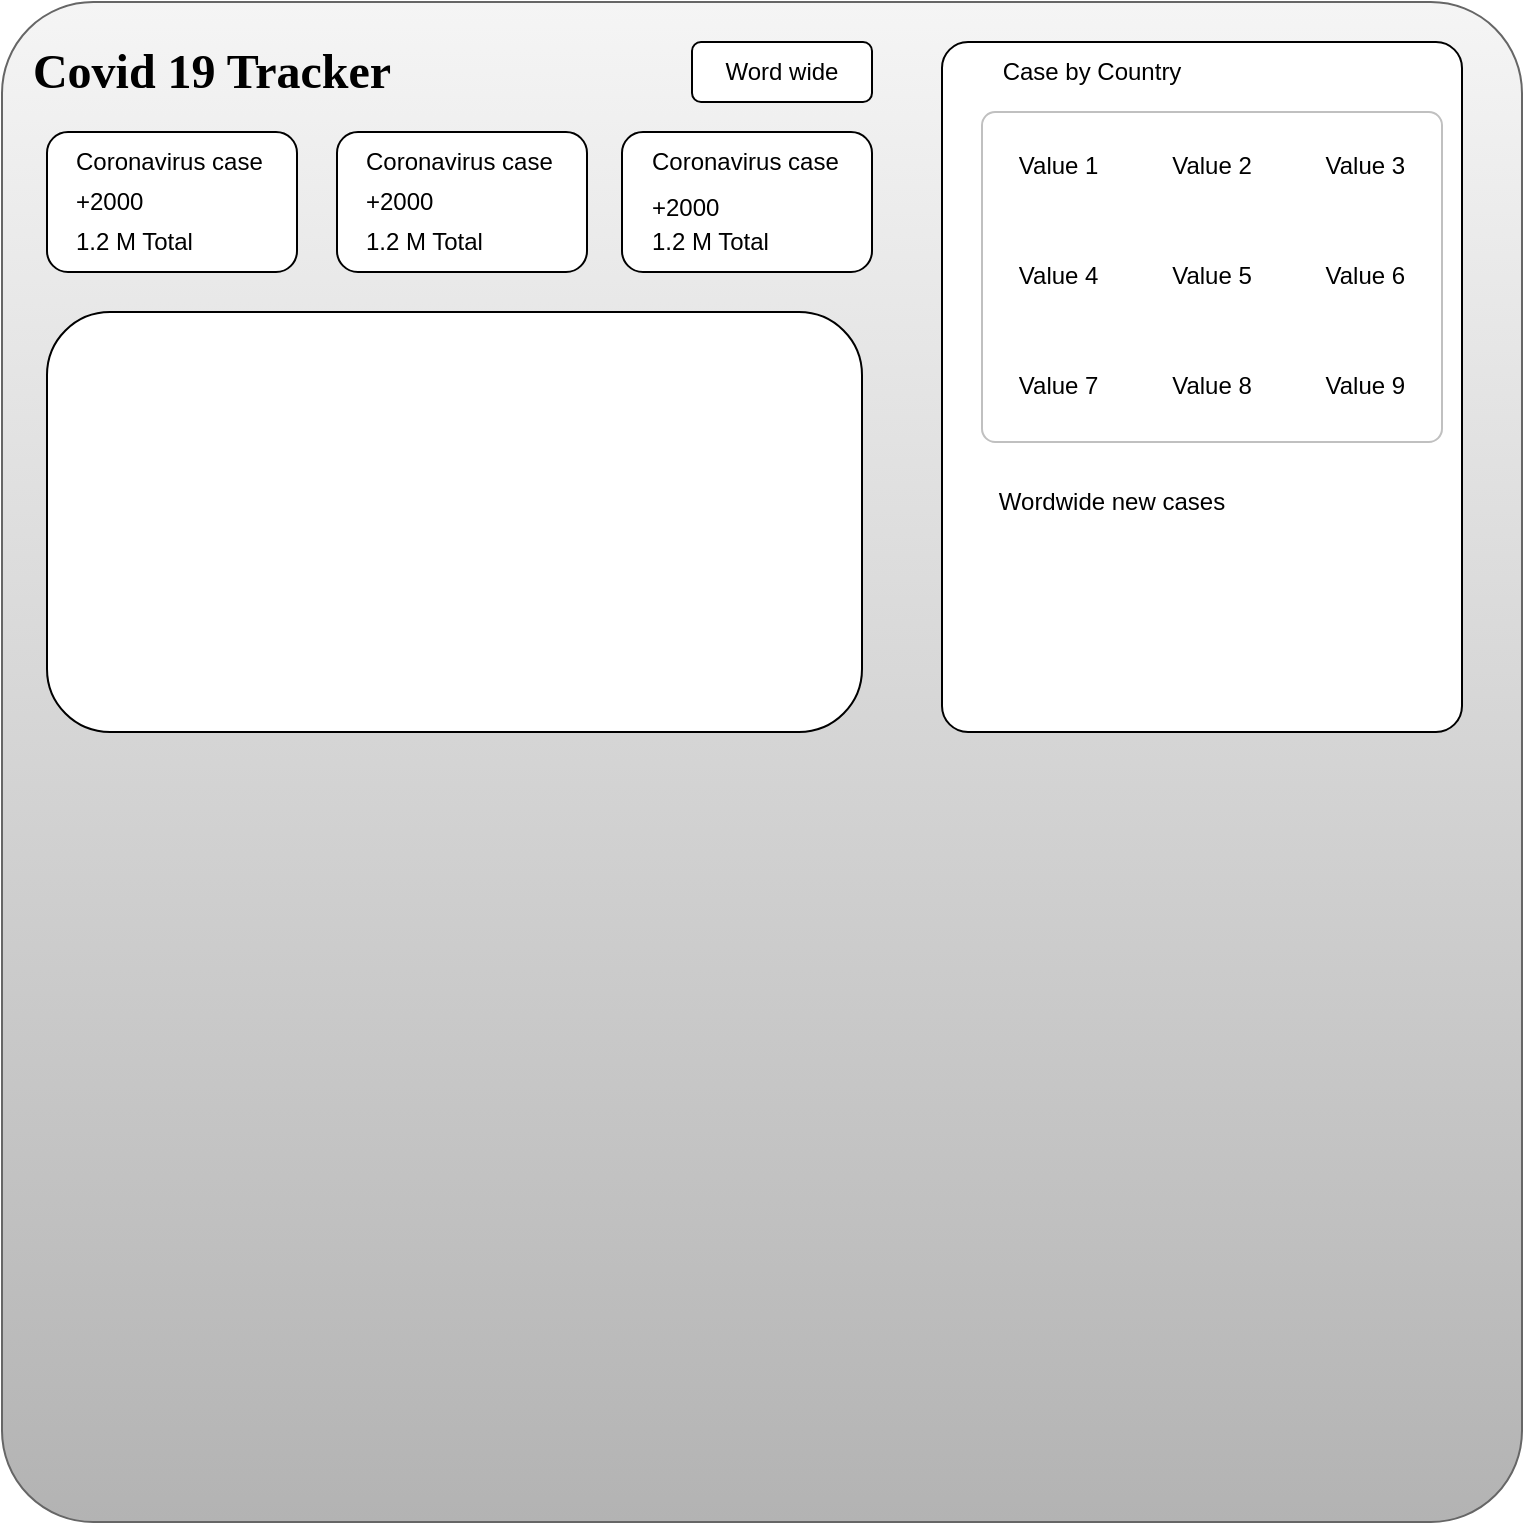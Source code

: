 <mxfile version="13.5.3" type="github">
  <diagram id="r452c2280k7ssnCjEDyR" name="Page-1">
    <mxGraphModel dx="408" dy="496" grid="1" gridSize="10" guides="1" tooltips="1" connect="1" arrows="1" fold="1" page="1" pageScale="1" pageWidth="827" pageHeight="1169" math="0" shadow="0">
      <root>
        <mxCell id="0" />
        <mxCell id="1" parent="0" />
        <mxCell id="p3_7xYDVBj08Sepxbtd5-1" value="" style="whiteSpace=wrap;html=1;aspect=fixed;fillColor=#f5f5f5;strokeColor=#666666;rounded=1;arcSize=6;gradientColor=#b3b3b3;" vertex="1" parent="1">
          <mxGeometry y="210" width="760" height="760" as="geometry" />
        </mxCell>
        <mxCell id="p3_7xYDVBj08Sepxbtd5-2" value="&lt;font style=&quot;font-size: 24px&quot; face=&quot;Times New Roman&quot;&gt;&lt;b&gt;Covid 19 Tracker&lt;/b&gt;&lt;/font&gt;" style="text;html=1;strokeColor=none;fillColor=none;align=center;verticalAlign=middle;whiteSpace=wrap;rounded=0;" vertex="1" parent="1">
          <mxGeometry y="235" width="210" height="20" as="geometry" />
        </mxCell>
        <mxCell id="p3_7xYDVBj08Sepxbtd5-4" value="Word wide" style="rounded=1;whiteSpace=wrap;html=1;" vertex="1" parent="1">
          <mxGeometry x="345" y="230" width="90" height="30" as="geometry" />
        </mxCell>
        <mxCell id="p3_7xYDVBj08Sepxbtd5-5" value="" style="rounded=1;whiteSpace=wrap;html=1;" vertex="1" parent="1">
          <mxGeometry x="22.5" y="275" width="125" height="70" as="geometry" />
        </mxCell>
        <mxCell id="p3_7xYDVBj08Sepxbtd5-7" value="Coronavirus case" style="text;html=1;strokeColor=none;fillColor=none;align=left;verticalAlign=middle;whiteSpace=wrap;rounded=0;" vertex="1" parent="1">
          <mxGeometry x="35" y="280" width="100" height="20" as="geometry" />
        </mxCell>
        <mxCell id="p3_7xYDVBj08Sepxbtd5-8" value="+2000" style="text;html=1;strokeColor=none;fillColor=none;align=left;verticalAlign=middle;whiteSpace=wrap;rounded=0;" vertex="1" parent="1">
          <mxGeometry x="35" y="300" width="100" height="20" as="geometry" />
        </mxCell>
        <mxCell id="p3_7xYDVBj08Sepxbtd5-9" value="1.2 M Total" style="text;html=1;strokeColor=none;fillColor=none;align=left;verticalAlign=middle;whiteSpace=wrap;rounded=0;" vertex="1" parent="1">
          <mxGeometry x="35" y="320" width="100" height="20" as="geometry" />
        </mxCell>
        <mxCell id="p3_7xYDVBj08Sepxbtd5-10" value="" style="rounded=1;whiteSpace=wrap;html=1;" vertex="1" parent="1">
          <mxGeometry x="167.5" y="275" width="125" height="70" as="geometry" />
        </mxCell>
        <mxCell id="p3_7xYDVBj08Sepxbtd5-11" value="Coronavirus case" style="text;html=1;strokeColor=none;fillColor=none;align=left;verticalAlign=middle;whiteSpace=wrap;rounded=0;" vertex="1" parent="1">
          <mxGeometry x="180" y="280" width="100" height="20" as="geometry" />
        </mxCell>
        <mxCell id="p3_7xYDVBj08Sepxbtd5-12" value="+2000" style="text;html=1;strokeColor=none;fillColor=none;align=left;verticalAlign=middle;whiteSpace=wrap;rounded=0;" vertex="1" parent="1">
          <mxGeometry x="180" y="305" width="100" height="10" as="geometry" />
        </mxCell>
        <mxCell id="p3_7xYDVBj08Sepxbtd5-13" value="1.2 M Total" style="text;html=1;strokeColor=none;fillColor=none;align=left;verticalAlign=middle;whiteSpace=wrap;rounded=0;" vertex="1" parent="1">
          <mxGeometry x="180" y="320" width="100" height="20" as="geometry" />
        </mxCell>
        <mxCell id="p3_7xYDVBj08Sepxbtd5-14" value="" style="rounded=1;whiteSpace=wrap;html=1;" vertex="1" parent="1">
          <mxGeometry x="310" y="275" width="125" height="70" as="geometry" />
        </mxCell>
        <mxCell id="p3_7xYDVBj08Sepxbtd5-15" value="Coronavirus case" style="text;html=1;strokeColor=none;fillColor=none;align=left;verticalAlign=middle;whiteSpace=wrap;rounded=0;" vertex="1" parent="1">
          <mxGeometry x="322.5" y="280" width="100" height="20" as="geometry" />
        </mxCell>
        <mxCell id="p3_7xYDVBj08Sepxbtd5-16" value="+2000" style="text;html=1;strokeColor=none;fillColor=none;align=left;verticalAlign=middle;whiteSpace=wrap;rounded=0;" vertex="1" parent="1">
          <mxGeometry x="322.5" y="305" width="100" height="15" as="geometry" />
        </mxCell>
        <mxCell id="p3_7xYDVBj08Sepxbtd5-17" value="1.2 M Total" style="text;html=1;strokeColor=none;fillColor=none;align=left;verticalAlign=middle;whiteSpace=wrap;rounded=0;" vertex="1" parent="1">
          <mxGeometry x="322.5" y="320" width="100" height="20" as="geometry" />
        </mxCell>
        <mxCell id="p3_7xYDVBj08Sepxbtd5-20" value="" style="rounded=1;whiteSpace=wrap;html=1;" vertex="1" parent="1">
          <mxGeometry x="22.5" y="365" width="407.5" height="210" as="geometry" />
        </mxCell>
        <mxCell id="p3_7xYDVBj08Sepxbtd5-21" value="" style="shape=image;html=1;verticalAlign=top;verticalLabelPosition=bottom;labelBackgroundColor=#ffffff;imageAspect=0;aspect=fixed;image=https://cdn4.iconfinder.com/data/icons/small-n-flat/24/map-128.png;rounded=1;" vertex="1" parent="1">
          <mxGeometry x="161.25" y="405" width="130" height="130" as="geometry" />
        </mxCell>
        <mxCell id="p3_7xYDVBj08Sepxbtd5-23" value="" style="rounded=1;whiteSpace=wrap;html=1;arcSize=5;" vertex="1" parent="1">
          <mxGeometry x="470" y="230" width="260" height="345" as="geometry" />
        </mxCell>
        <mxCell id="p3_7xYDVBj08Sepxbtd5-24" value="Case by Country" style="text;html=1;strokeColor=none;fillColor=none;align=center;verticalAlign=middle;whiteSpace=wrap;rounded=0;" vertex="1" parent="1">
          <mxGeometry x="490" y="235" width="110" height="20" as="geometry" />
        </mxCell>
        <mxCell id="p3_7xYDVBj08Sepxbtd5-25" value="Wordwide new cases" style="text;html=1;strokeColor=none;fillColor=none;align=center;verticalAlign=middle;whiteSpace=wrap;rounded=0;" vertex="1" parent="1">
          <mxGeometry x="490" y="450" width="130" height="20" as="geometry" />
        </mxCell>
        <mxCell id="p3_7xYDVBj08Sepxbtd5-30" value="" style="shape=image;html=1;verticalAlign=top;verticalLabelPosition=bottom;labelBackgroundColor=#ffffff;imageAspect=0;aspect=fixed;image=https://cdn0.iconfinder.com/data/icons/fatcow/32/chart_column.png;rounded=1;" vertex="1" parent="1">
          <mxGeometry x="540" y="475" width="100" height="100" as="geometry" />
        </mxCell>
        <mxCell id="p3_7xYDVBj08Sepxbtd5-31" value="&lt;table border=&quot;0&quot; width=&quot;100%&quot; height=&quot;100%&quot; style=&quot;width:100%;height:100%;border-collapse:collapse;&quot;&gt;&lt;tr&gt;&lt;td align=&quot;center&quot;&gt;Value 1&lt;/td&gt;&lt;td align=&quot;center&quot;&gt;Value 2&lt;/td&gt;&lt;td align=&quot;center&quot;&gt;Value 3&lt;/td&gt;&lt;/tr&gt;&lt;tr&gt;&lt;td align=&quot;center&quot;&gt;Value 4&lt;/td&gt;&lt;td align=&quot;center&quot;&gt;Value 5&lt;/td&gt;&lt;td align=&quot;center&quot;&gt;Value 6&lt;/td&gt;&lt;/tr&gt;&lt;tr&gt;&lt;td align=&quot;center&quot;&gt;Value 7&lt;/td&gt;&lt;td align=&quot;center&quot;&gt;Value 8&lt;/td&gt;&lt;td align=&quot;center&quot;&gt;Value 9&lt;/td&gt;&lt;/tr&gt;&lt;/table&gt;" style="text;html=1;strokeColor=#c0c0c0;fillColor=none;overflow=fill;rounded=1;arcSize=4;" vertex="1" parent="1">
          <mxGeometry x="490" y="265" width="230" height="165" as="geometry" />
        </mxCell>
      </root>
    </mxGraphModel>
  </diagram>
</mxfile>

